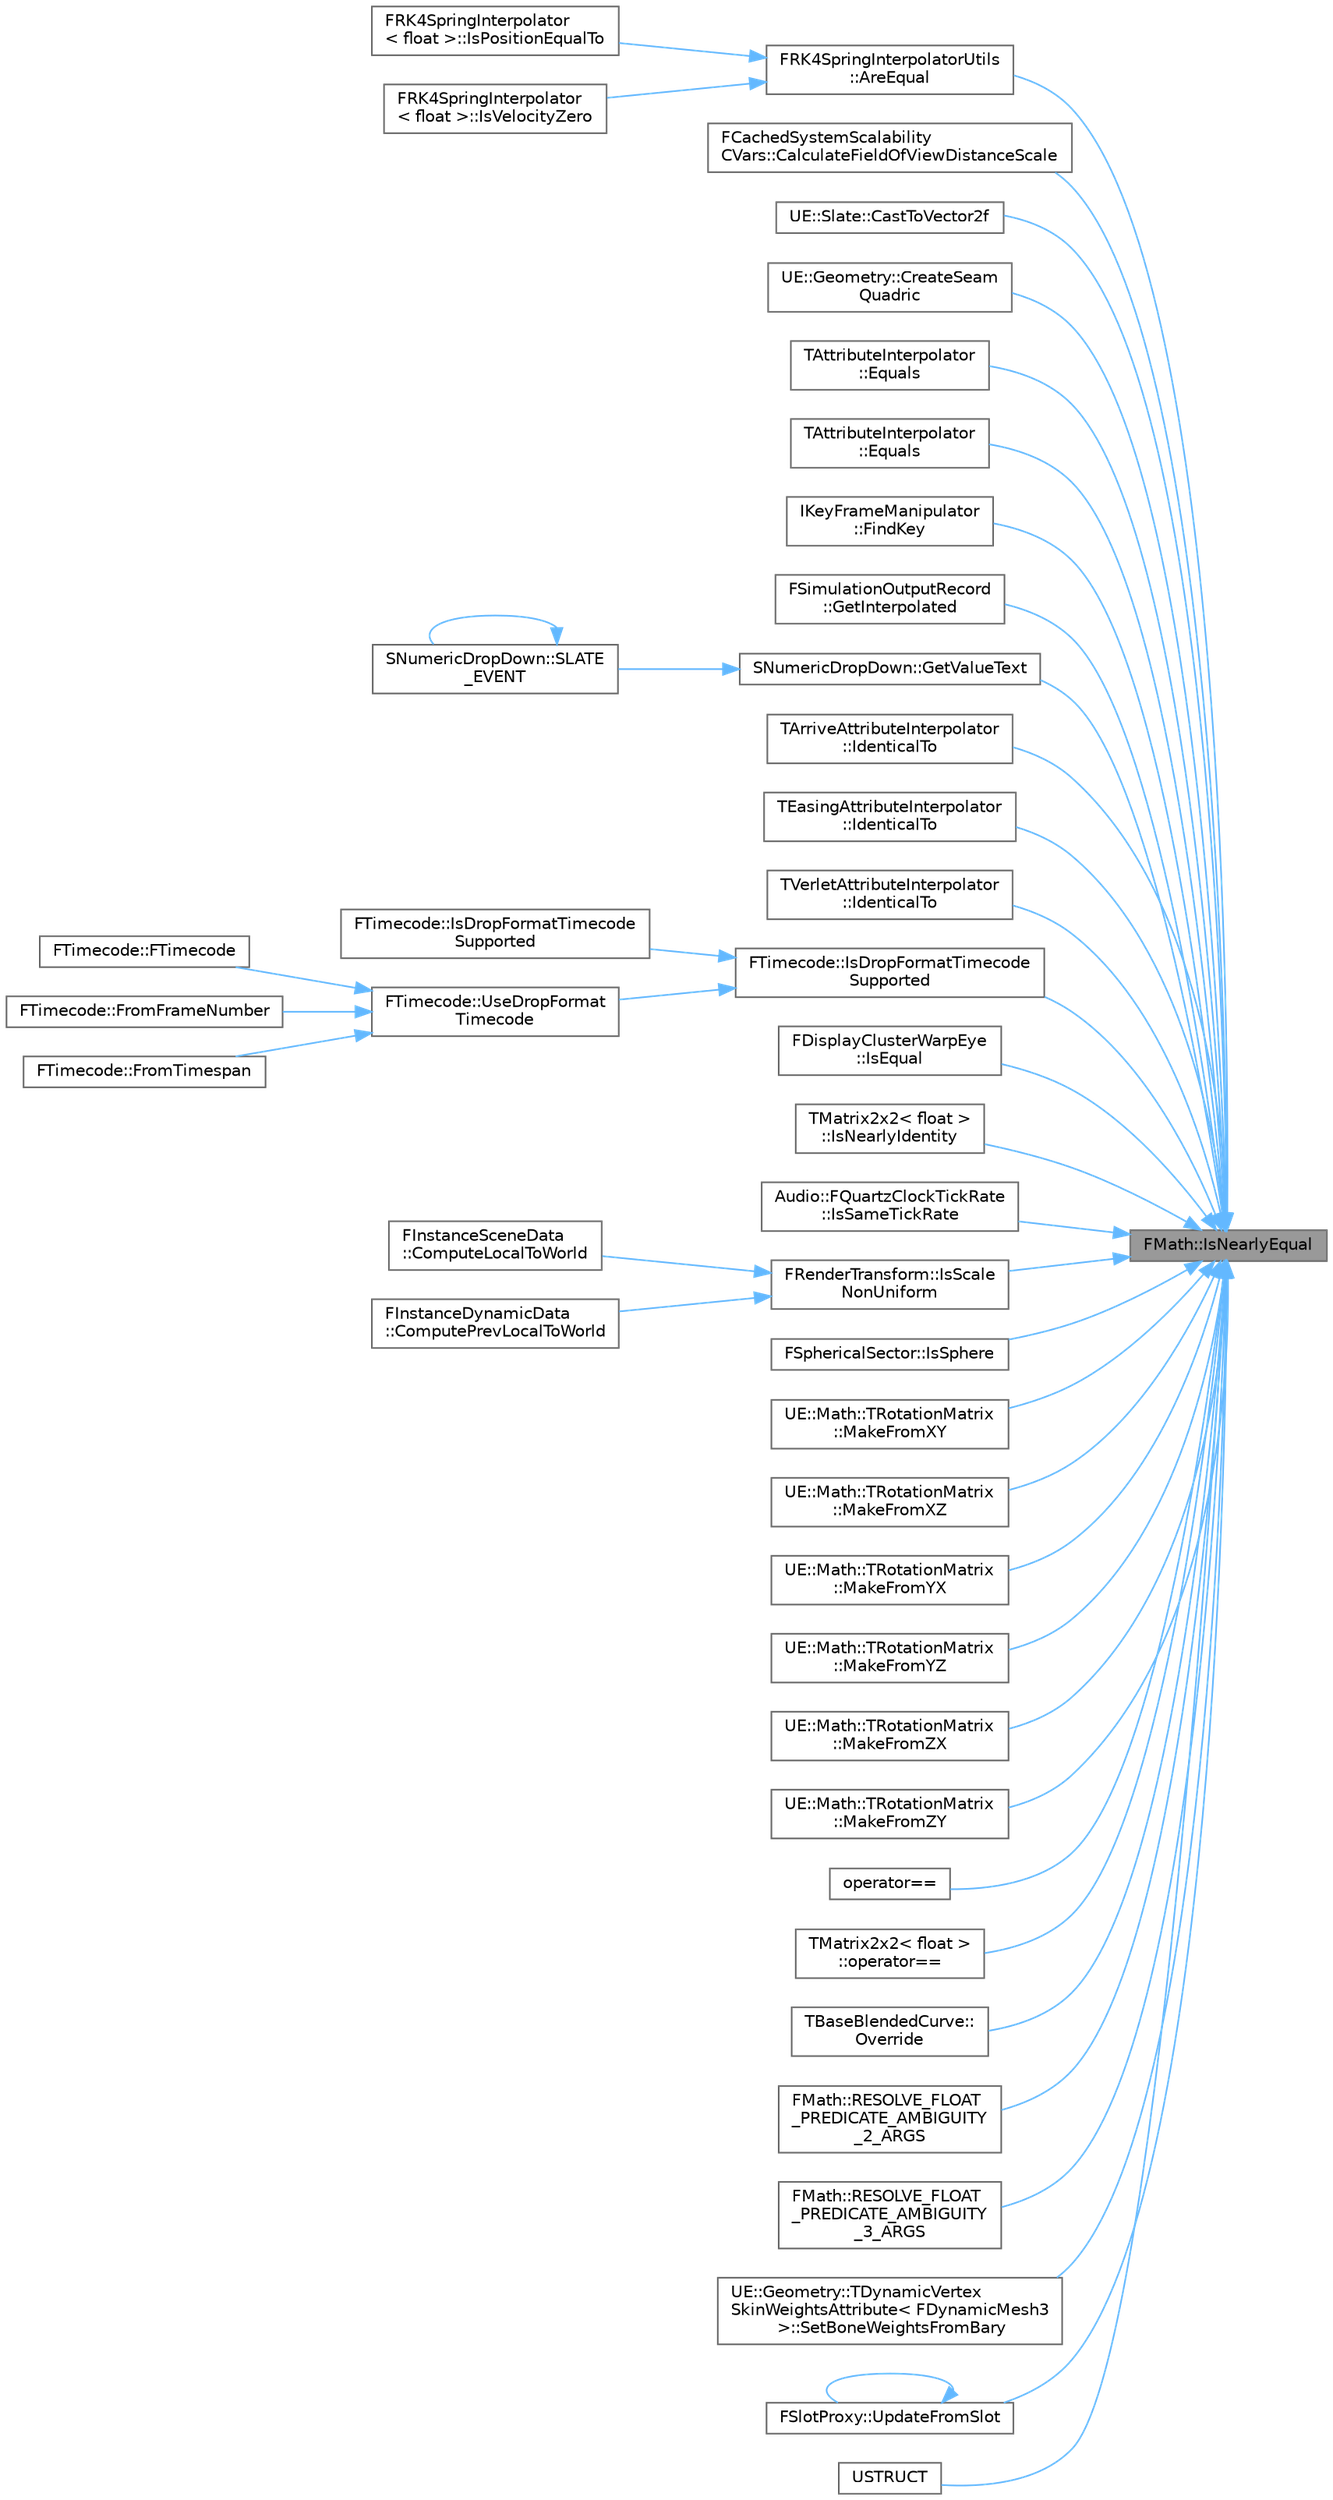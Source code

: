 digraph "FMath::IsNearlyEqual"
{
 // INTERACTIVE_SVG=YES
 // LATEX_PDF_SIZE
  bgcolor="transparent";
  edge [fontname=Helvetica,fontsize=10,labelfontname=Helvetica,labelfontsize=10];
  node [fontname=Helvetica,fontsize=10,shape=box,height=0.2,width=0.4];
  rankdir="RL";
  Node1 [id="Node000001",label="FMath::IsNearlyEqual",height=0.2,width=0.4,color="gray40", fillcolor="grey60", style="filled", fontcolor="black",tooltip="Checks if two floating point numbers are nearly equal."];
  Node1 -> Node2 [id="edge1_Node000001_Node000002",dir="back",color="steelblue1",style="solid",tooltip=" "];
  Node2 [id="Node000002",label="FRK4SpringInterpolatorUtils\l::AreEqual",height=0.2,width=0.4,color="grey40", fillcolor="white", style="filled",URL="$d4/dee/namespaceFRK4SpringInterpolatorUtils.html#af7b5d1a7f40edc9fe805156f830e5947",tooltip=" "];
  Node2 -> Node3 [id="edge2_Node000002_Node000003",dir="back",color="steelblue1",style="solid",tooltip=" "];
  Node3 [id="Node000003",label="FRK4SpringInterpolator\l\< float \>::IsPositionEqualTo",height=0.2,width=0.4,color="grey40", fillcolor="white", style="filled",URL="$d5/da3/structFRK4SpringInterpolator.html#a0cbe1fe4edd53ea34c8c4a0a6a1c5d09",tooltip=" "];
  Node2 -> Node4 [id="edge3_Node000002_Node000004",dir="back",color="steelblue1",style="solid",tooltip=" "];
  Node4 [id="Node000004",label="FRK4SpringInterpolator\l\< float \>::IsVelocityZero",height=0.2,width=0.4,color="grey40", fillcolor="white", style="filled",URL="$d5/da3/structFRK4SpringInterpolator.html#a1e1cef6acfd48c6e8234910eca58017d",tooltip=" "];
  Node1 -> Node5 [id="edge4_Node000001_Node000005",dir="back",color="steelblue1",style="solid",tooltip=" "];
  Node5 [id="Node000005",label="FCachedSystemScalability\lCVars::CalculateFieldOfViewDistanceScale",height=0.2,width=0.4,color="grey40", fillcolor="white", style="filled",URL="$d3/d77/structFCachedSystemScalabilityCVars.html#a1f4b474aa018929cca10ccc1500a7e42",tooltip=" "];
  Node1 -> Node6 [id="edge5_Node000001_Node000006",dir="back",color="steelblue1",style="solid",tooltip=" "];
  Node6 [id="Node000006",label="UE::Slate::CastToVector2f",height=0.2,width=0.4,color="grey40", fillcolor="white", style="filled",URL="$dd/ddc/namespaceUE_1_1Slate.html#a44b020ec6b2efe8715f5ce0c844ece1e",tooltip=" "];
  Node1 -> Node7 [id="edge6_Node000001_Node000007",dir="back",color="steelblue1",style="solid",tooltip=" "];
  Node7 [id="Node000007",label="UE::Geometry::CreateSeam\lQuadric",height=0.2,width=0.4,color="grey40", fillcolor="white", style="filled",URL="$d9/d39/namespaceUE_1_1Geometry.html#a20fd04d1c2f4dd088168b7dea77ba650",tooltip="A \"Seam Quadric\" is a quadric defined with respect to the plane passing through the edge p1-p0,..."];
  Node1 -> Node8 [id="edge7_Node000001_Node000008",dir="back",color="steelblue1",style="solid",tooltip=" "];
  Node8 [id="Node000008",label="TAttributeInterpolator\l::Equals",height=0.2,width=0.4,color="grey40", fillcolor="white", style="filled",URL="$d4/da5/classTAttributeInterpolator.html#a8057bc93ef9b6c3eb660c6c9f55af2e5",tooltip=" "];
  Node1 -> Node9 [id="edge8_Node000001_Node000009",dir="back",color="steelblue1",style="solid",tooltip=" "];
  Node9 [id="Node000009",label="TAttributeInterpolator\l::Equals",height=0.2,width=0.4,color="grey40", fillcolor="white", style="filled",URL="$d4/da5/classTAttributeInterpolator.html#ab00ccc76da20913da3908b9e8ee55805",tooltip=" "];
  Node1 -> Node10 [id="edge9_Node000001_Node000010",dir="back",color="steelblue1",style="solid",tooltip=" "];
  Node10 [id="Node000010",label="IKeyFrameManipulator\l::FindKey",height=0.2,width=0.4,color="grey40", fillcolor="white", style="filled",URL="$d8/dcc/classIKeyFrameManipulator.html#a5431fb16f54e3376e7305fe5c38df2c3",tooltip="Attempt to find a key using a custom predicate."];
  Node1 -> Node11 [id="edge10_Node000001_Node000011",dir="back",color="steelblue1",style="solid",tooltip=" "];
  Node11 [id="Node000011",label="FSimulationOutputRecord\l::GetInterpolated",height=0.2,width=0.4,color="grey40", fillcolor="white", style="filled",URL="$dc/dc2/classFSimulationOutputRecord.html#add9c0b58448c9003cb88ee783d444e12",tooltip=" "];
  Node1 -> Node12 [id="edge11_Node000001_Node000012",dir="back",color="steelblue1",style="solid",tooltip=" "];
  Node12 [id="Node000012",label="SNumericDropDown::GetValueText",height=0.2,width=0.4,color="grey40", fillcolor="white", style="filled",URL="$d0/d12/classSNumericDropDown.html#af75835be43fe7cd0eaf8650694971e40",tooltip=" "];
  Node12 -> Node13 [id="edge12_Node000012_Node000013",dir="back",color="steelblue1",style="solid",tooltip=" "];
  Node13 [id="Node000013",label="SNumericDropDown::SLATE\l_EVENT",height=0.2,width=0.4,color="grey40", fillcolor="white", style="filled",URL="$d0/d12/classSNumericDropDown.html#abefa20abaf090174b1a7956798a4bea4",tooltip="The callback for when the value changes."];
  Node13 -> Node13 [id="edge13_Node000013_Node000013",dir="back",color="steelblue1",style="solid",tooltip=" "];
  Node1 -> Node14 [id="edge14_Node000001_Node000014",dir="back",color="steelblue1",style="solid",tooltip=" "];
  Node14 [id="Node000014",label="TArriveAttributeInterpolator\l::IdenticalTo",height=0.2,width=0.4,color="grey40", fillcolor="white", style="filled",URL="$d3/d83/classTArriveAttributeInterpolator.html#a9e52df637ded16eaf112d2364902eca4",tooltip="Compares this interpolator to another one."];
  Node1 -> Node15 [id="edge15_Node000001_Node000015",dir="back",color="steelblue1",style="solid",tooltip=" "];
  Node15 [id="Node000015",label="TEasingAttributeInterpolator\l::IdenticalTo",height=0.2,width=0.4,color="grey40", fillcolor="white", style="filled",URL="$df/dbc/classTEasingAttributeInterpolator.html#a23485c07358cbf784fdbe961e359615c",tooltip="Compares this interpolator to another one."];
  Node1 -> Node16 [id="edge16_Node000001_Node000016",dir="back",color="steelblue1",style="solid",tooltip=" "];
  Node16 [id="Node000016",label="TVerletAttributeInterpolator\l::IdenticalTo",height=0.2,width=0.4,color="grey40", fillcolor="white", style="filled",URL="$d8/d0e/classTVerletAttributeInterpolator.html#aad2bdc43ff2e75c7448e4ba4a0577a63",tooltip="Compares this interpolator to another one."];
  Node1 -> Node17 [id="edge17_Node000001_Node000017",dir="back",color="steelblue1",style="solid",tooltip=" "];
  Node17 [id="Node000017",label="FTimecode::IsDropFormatTimecode\lSupported",height=0.2,width=0.4,color="grey40", fillcolor="white", style="filled",URL="$da/d69/structFTimecode.html#aac44776c6be5f082e171816a05f4e6f3",tooltip="Drop frame is only support for frame rate of 29.97 or 59.94."];
  Node17 -> Node18 [id="edge18_Node000017_Node000018",dir="back",color="steelblue1",style="solid",tooltip=" "];
  Node18 [id="Node000018",label="FTimecode::IsDropFormatTimecode\lSupported",height=0.2,width=0.4,color="grey40", fillcolor="white", style="filled",URL="$da/d69/structFTimecode.html#a484f2458e6e7ae22ece2e0a304bec8a2",tooltip="Drop frame is only support for frame rate of 29.97 or 59.94."];
  Node17 -> Node19 [id="edge19_Node000017_Node000019",dir="back",color="steelblue1",style="solid",tooltip=" "];
  Node19 [id="Node000019",label="FTimecode::UseDropFormat\lTimecode",height=0.2,width=0.4,color="grey40", fillcolor="white", style="filled",URL="$da/d69/structFTimecode.html#a7fb70cff50b3a4b2fbc86a5db3861666",tooltip="If the frame rate support drop frame format and the app wish to use drop frame format by default."];
  Node19 -> Node20 [id="edge20_Node000019_Node000020",dir="back",color="steelblue1",style="solid",tooltip=" "];
  Node20 [id="Node000020",label="FTimecode::FTimecode",height=0.2,width=0.4,color="grey40", fillcolor="white", style="filled",URL="$da/d69/structFTimecode.html#a162e26d67d937d57a6f16dc78d16eca9",tooltip="User construction from a time in seconds."];
  Node19 -> Node21 [id="edge21_Node000019_Node000021",dir="back",color="steelblue1",style="solid",tooltip=" "];
  Node21 [id="Node000021",label="FTimecode::FromFrameNumber",height=0.2,width=0.4,color="grey40", fillcolor="white", style="filled",URL="$da/d69/structFTimecode.html#a25214cb7d8d27a1cd2cec9df33074e45",tooltip="Create a FTimecode from a specific frame number at the given frame rate."];
  Node19 -> Node22 [id="edge22_Node000019_Node000022",dir="back",color="steelblue1",style="solid",tooltip=" "];
  Node22 [id="Node000022",label="FTimecode::FromTimespan",height=0.2,width=0.4,color="grey40", fillcolor="white", style="filled",URL="$da/d69/structFTimecode.html#a1265f03bd06c98b5eafb2f5afe83dfc3",tooltip="Create a FTimecode from a timespan at the given frame rate."];
  Node1 -> Node23 [id="edge23_Node000001_Node000023",dir="back",color="steelblue1",style="solid",tooltip=" "];
  Node23 [id="Node000023",label="FDisplayClusterWarpEye\l::IsEqual",height=0.2,width=0.4,color="grey40", fillcolor="white", style="filled",URL="$d2/d79/classFDisplayClusterWarpEye.html#a108993a5084e0b343a511ab4005b41be",tooltip=" "];
  Node1 -> Node24 [id="edge24_Node000001_Node000024",dir="back",color="steelblue1",style="solid",tooltip=" "];
  Node24 [id="Node000024",label="TMatrix2x2\< float \>\l::IsNearlyIdentity",height=0.2,width=0.4,color="grey40", fillcolor="white", style="filled",URL="$d5/d04/classTMatrix2x2.html#a1d8d87ea1bf02e3349072f8256569fe7",tooltip=" "];
  Node1 -> Node25 [id="edge25_Node000001_Node000025",dir="back",color="steelblue1",style="solid",tooltip=" "];
  Node25 [id="Node000025",label="Audio::FQuartzClockTickRate\l::IsSameTickRate",height=0.2,width=0.4,color="grey40", fillcolor="white", style="filled",URL="$d4/dfa/structAudio_1_1FQuartzClockTickRate.html#aec271da7075db6d12ae7aaa6e208f76b",tooltip=" "];
  Node1 -> Node26 [id="edge26_Node000001_Node000026",dir="back",color="steelblue1",style="solid",tooltip=" "];
  Node26 [id="Node000026",label="FRenderTransform::IsScale\lNonUniform",height=0.2,width=0.4,color="grey40", fillcolor="white", style="filled",URL="$df/dba/structFRenderTransform.html#aad1ab7aee00cd766deeda150d743c865",tooltip=" "];
  Node26 -> Node27 [id="edge27_Node000026_Node000027",dir="back",color="steelblue1",style="solid",tooltip=" "];
  Node27 [id="Node000027",label="FInstanceSceneData\l::ComputeLocalToWorld",height=0.2,width=0.4,color="grey40", fillcolor="white", style="filled",URL="$d1/dce/structFInstanceSceneData.html#a27ad7240477194b44356e0dbf1781c86",tooltip=" "];
  Node26 -> Node28 [id="edge28_Node000026_Node000028",dir="back",color="steelblue1",style="solid",tooltip=" "];
  Node28 [id="Node000028",label="FInstanceDynamicData\l::ComputePrevLocalToWorld",height=0.2,width=0.4,color="grey40", fillcolor="white", style="filled",URL="$d5/d0d/structFInstanceDynamicData.html#a412dd5a09bf520fc389b67bd6c7f7f1d",tooltip=" "];
  Node1 -> Node29 [id="edge29_Node000001_Node000029",dir="back",color="steelblue1",style="solid",tooltip=" "];
  Node29 [id="Node000029",label="FSphericalSector::IsSphere",height=0.2,width=0.4,color="grey40", fillcolor="white", style="filled",URL="$d2/d28/classFSphericalSector.html#ad58221d4b12d9cd606ed6d44b8f08a59",tooltip=" "];
  Node1 -> Node30 [id="edge30_Node000001_Node000030",dir="back",color="steelblue1",style="solid",tooltip=" "];
  Node30 [id="Node000030",label="UE::Math::TRotationMatrix\l::MakeFromXY",height=0.2,width=0.4,color="grey40", fillcolor="white", style="filled",URL="$de/df1/structUE_1_1Math_1_1TRotationMatrix.html#a83de548b5582302d40f55bf147a87ff0",tooltip="Builds a matrix with given X and Y axes."];
  Node1 -> Node31 [id="edge31_Node000001_Node000031",dir="back",color="steelblue1",style="solid",tooltip=" "];
  Node31 [id="Node000031",label="UE::Math::TRotationMatrix\l::MakeFromXZ",height=0.2,width=0.4,color="grey40", fillcolor="white", style="filled",URL="$de/df1/structUE_1_1Math_1_1TRotationMatrix.html#ab8839beb4acc91fe9604aee7503f6001",tooltip="Builds a matrix with given X and Z axes."];
  Node1 -> Node32 [id="edge32_Node000001_Node000032",dir="back",color="steelblue1",style="solid",tooltip=" "];
  Node32 [id="Node000032",label="UE::Math::TRotationMatrix\l::MakeFromYX",height=0.2,width=0.4,color="grey40", fillcolor="white", style="filled",URL="$de/df1/structUE_1_1Math_1_1TRotationMatrix.html#a24ad8fcc711f1d978e3cc831115696ed",tooltip="Builds a matrix with given Y and X axes."];
  Node1 -> Node33 [id="edge33_Node000001_Node000033",dir="back",color="steelblue1",style="solid",tooltip=" "];
  Node33 [id="Node000033",label="UE::Math::TRotationMatrix\l::MakeFromYZ",height=0.2,width=0.4,color="grey40", fillcolor="white", style="filled",URL="$de/df1/structUE_1_1Math_1_1TRotationMatrix.html#a61d2c9cccceca213bb215a783e48afdd",tooltip="Builds a matrix with given Y and Z axes."];
  Node1 -> Node34 [id="edge34_Node000001_Node000034",dir="back",color="steelblue1",style="solid",tooltip=" "];
  Node34 [id="Node000034",label="UE::Math::TRotationMatrix\l::MakeFromZX",height=0.2,width=0.4,color="grey40", fillcolor="white", style="filled",URL="$de/df1/structUE_1_1Math_1_1TRotationMatrix.html#afb62a98279fac8c0e0b93847e91d4d04",tooltip="Builds a matrix with given Z and X axes."];
  Node1 -> Node35 [id="edge35_Node000001_Node000035",dir="back",color="steelblue1",style="solid",tooltip=" "];
  Node35 [id="Node000035",label="UE::Math::TRotationMatrix\l::MakeFromZY",height=0.2,width=0.4,color="grey40", fillcolor="white", style="filled",URL="$de/df1/structUE_1_1Math_1_1TRotationMatrix.html#a7505a9bb2875b05c33e38a1d40c9da00",tooltip="Builds a matrix with given Z and Y axes."];
  Node1 -> Node36 [id="edge36_Node000001_Node000036",dir="back",color="steelblue1",style="solid",tooltip=" "];
  Node36 [id="Node000036",label="operator==",height=0.2,width=0.4,color="grey40", fillcolor="white", style="filled",URL="$d8/d7b/AudioMeterTypes_8h.html#a676ce5cd7a2d6586f587bdff0604bf80",tooltip=" "];
  Node1 -> Node37 [id="edge37_Node000001_Node000037",dir="back",color="steelblue1",style="solid",tooltip=" "];
  Node37 [id="Node000037",label="TMatrix2x2\< float \>\l::operator==",height=0.2,width=0.4,color="grey40", fillcolor="white", style="filled",URL="$d5/d04/classTMatrix2x2.html#a5b3336c12227bceb71455e840f1948ad",tooltip=" "];
  Node1 -> Node38 [id="edge38_Node000001_Node000038",dir="back",color="steelblue1",style="solid",tooltip=" "];
  Node38 [id="Node000038",label="TBaseBlendedCurve::\lOverride",height=0.2,width=0.4,color="grey40", fillcolor="white", style="filled",URL="$d1/dd3/structTBaseBlendedCurve.html#a5df43be571e3492165d1ae0b66891f76",tooltip="Override with input curve * weight."];
  Node1 -> Node39 [id="edge39_Node000001_Node000039",dir="back",color="steelblue1",style="solid",tooltip=" "];
  Node39 [id="Node000039",label="FMath::RESOLVE_FLOAT\l_PREDICATE_AMBIGUITY\l_2_ARGS",height=0.2,width=0.4,color="grey40", fillcolor="white", style="filled",URL="$dc/d20/structFMath.html#a35383bafe67288bd5d7fa4c7ef31542b",tooltip=" "];
  Node1 -> Node40 [id="edge40_Node000001_Node000040",dir="back",color="steelblue1",style="solid",tooltip=" "];
  Node40 [id="Node000040",label="FMath::RESOLVE_FLOAT\l_PREDICATE_AMBIGUITY\l_3_ARGS",height=0.2,width=0.4,color="grey40", fillcolor="white", style="filled",URL="$dc/d20/structFMath.html#a889b1beddedef7b23d370261141ce0c4",tooltip=" "];
  Node1 -> Node41 [id="edge41_Node000001_Node000041",dir="back",color="steelblue1",style="solid",tooltip=" "];
  Node41 [id="Node000041",label="UE::Geometry::TDynamicVertex\lSkinWeightsAttribute\< FDynamicMesh3\l \>::SetBoneWeightsFromBary",height=0.2,width=0.4,color="grey40", fillcolor="white", style="filled",URL="$d6/d3e/classUE_1_1Geometry_1_1TDynamicVertexSkinWeightsAttribute.html#a141e95af3dd2ed93481fedc439406aa1",tooltip=" "];
  Node1 -> Node42 [id="edge42_Node000001_Node000042",dir="back",color="steelblue1",style="solid",tooltip=" "];
  Node42 [id="Node000042",label="FSlotProxy::UpdateFromSlot",height=0.2,width=0.4,color="grey40", fillcolor="white", style="filled",URL="$d6/d47/structFSlotProxy.html#af32ba271bb75bd2877b65b49e97c3f02",tooltip="Applies the given slot's values to this proxy."];
  Node42 -> Node42 [id="edge43_Node000042_Node000042",dir="back",color="steelblue1",style="solid",tooltip=" "];
  Node1 -> Node43 [id="edge44_Node000001_Node000043",dir="back",color="steelblue1",style="solid",tooltip=" "];
  Node43 [id="Node000043",label="USTRUCT",height=0.2,width=0.4,color="grey40", fillcolor="white", style="filled",URL="$dc/dc4/MovieSceneTimeTransform_8h.html#a77a83e26832f43d482a1dedb74bebbe4",tooltip="Movie scene sequence transform class that transforms from one time-space to another."];
}
